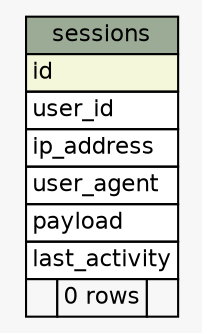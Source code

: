 // dot 2.40.1 on Linux 5.0.0-23-generic
// SchemaSpy rev 590
digraph "sessions" {
  graph [
    rankdir="RL"
    bgcolor="#f7f7f7"
    nodesep="0.18"
    ranksep="0.46"
    fontname="Helvetica"
    fontsize="11"
  ];
  node [
    fontname="Helvetica"
    fontsize="11"
    shape="plaintext"
  ];
  edge [
    arrowsize="0.8"
  ];
  "sessions" [
    label=<
    <TABLE BORDER="0" CELLBORDER="1" CELLSPACING="0" BGCOLOR="#ffffff">
      <TR><TD COLSPAN="3" BGCOLOR="#9bab96" ALIGN="CENTER">sessions</TD></TR>
      <TR><TD PORT="id" COLSPAN="3" BGCOLOR="#f4f7da" ALIGN="LEFT">id</TD></TR>
      <TR><TD PORT="user_id" COLSPAN="3" ALIGN="LEFT">user_id</TD></TR>
      <TR><TD PORT="ip_address" COLSPAN="3" ALIGN="LEFT">ip_address</TD></TR>
      <TR><TD PORT="user_agent" COLSPAN="3" ALIGN="LEFT">user_agent</TD></TR>
      <TR><TD PORT="payload" COLSPAN="3" ALIGN="LEFT">payload</TD></TR>
      <TR><TD PORT="last_activity" COLSPAN="3" ALIGN="LEFT">last_activity</TD></TR>
      <TR><TD ALIGN="LEFT" BGCOLOR="#f7f7f7">  </TD><TD ALIGN="RIGHT" BGCOLOR="#f7f7f7">0 rows</TD><TD ALIGN="RIGHT" BGCOLOR="#f7f7f7">  </TD></TR>
    </TABLE>>
    URL="tables/sessions.html"
    tooltip="sessions"
  ];
}
